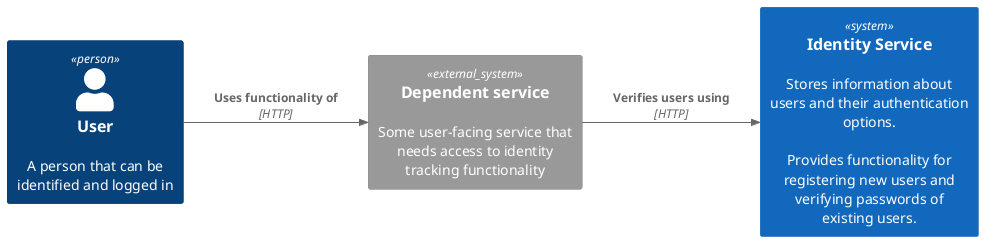 @startuml
!include <C4/C4_Context>

left to right direction

Person(user, "User", "A person that can be identified and logged in")

System_Ext(dependentService, "Dependent service", "Some user-facing service that needs access to identity tracking functionality")

System(identityService, "Identity Service", "Stores information about users and their authentication options.\n\nProvides functionality for registering new users and verifying passwords of existing users.")

Rel(user, dependentService, "Uses functionality of", "HTTP")
Rel(dependentService, identityService, "Verifies users using", "HTTP")

@enduml
